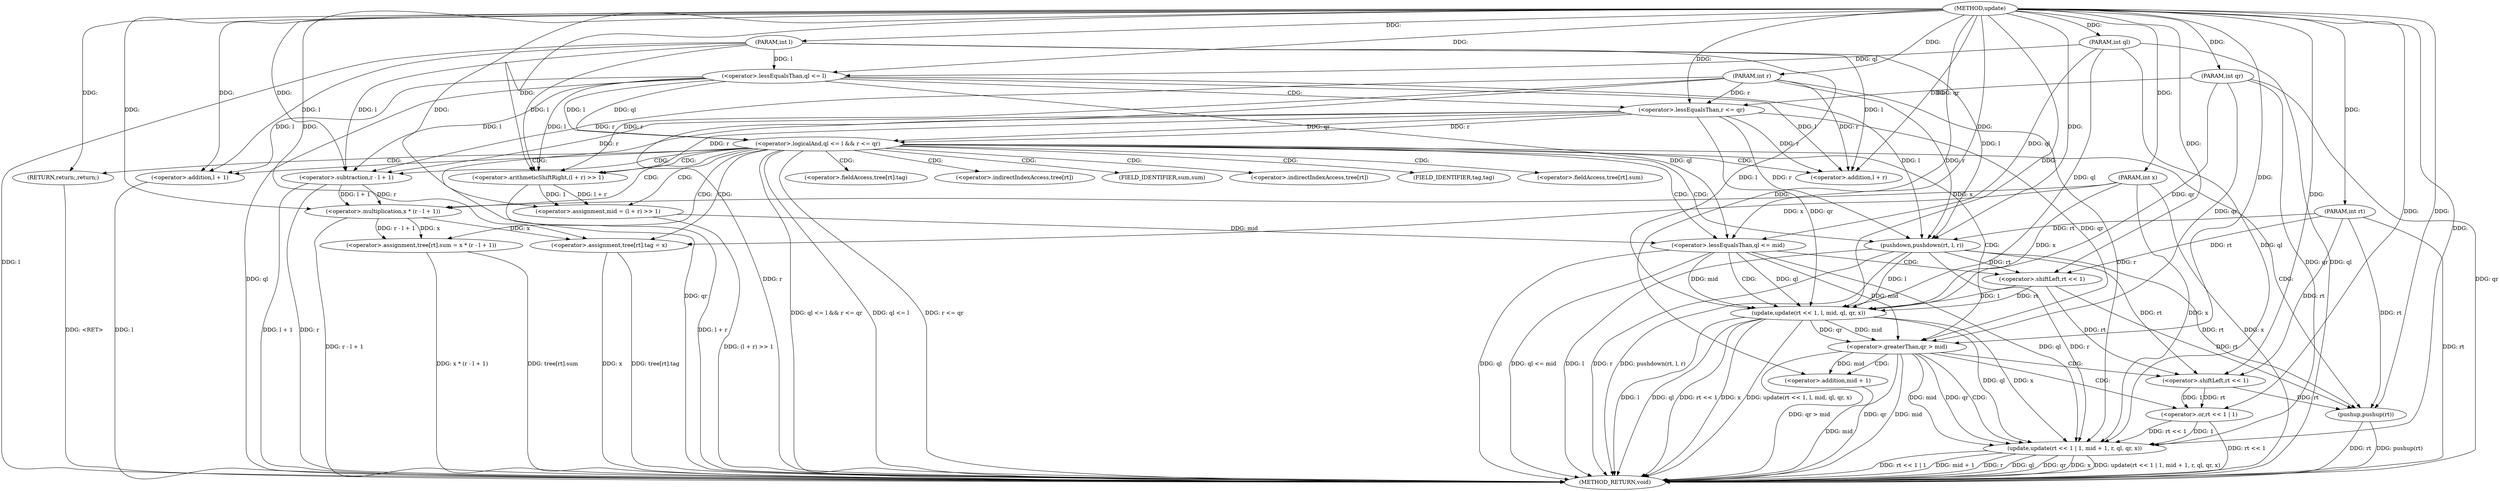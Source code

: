 digraph "update" {  
"1000294" [label = "(METHOD,update)" ]
"1000378" [label = "(METHOD_RETURN,void)" ]
"1000295" [label = "(PARAM,int rt)" ]
"1000296" [label = "(PARAM,int l)" ]
"1000297" [label = "(PARAM,int r)" ]
"1000298" [label = "(PARAM,int ql)" ]
"1000299" [label = "(PARAM,int qr)" ]
"1000300" [label = "(PARAM,int x)" ]
"1000333" [label = "(<operator>.assignment,mid = (l + r) >> 1)" ]
"1000340" [label = "(pushdown,pushdown(rt, l, r))" ]
"1000376" [label = "(pushup,pushup(rt))" ]
"1000303" [label = "(<operator>.logicalAnd,ql <= l && r <= qr)" ]
"1000345" [label = "(<operator>.lessEqualsThan,ql <= mid)" ]
"1000359" [label = "(<operator>.greaterThan,qr > mid)" ]
"1000311" [label = "(<operator>.assignment,tree[rt].sum = x * (r - l + 1))" ]
"1000324" [label = "(<operator>.assignment,tree[rt].tag = x)" ]
"1000331" [label = "(RETURN,return;,return;)" ]
"1000335" [label = "(<operator>.arithmeticShiftRight,(l + r) >> 1)" ]
"1000349" [label = "(update,update(rt << 1, l, mid, ql, qr, x))" ]
"1000363" [label = "(update,update(rt << 1 | 1, mid + 1, r, ql, qr, x))" ]
"1000304" [label = "(<operator>.lessEqualsThan,ql <= l)" ]
"1000307" [label = "(<operator>.lessEqualsThan,r <= qr)" ]
"1000336" [label = "(<operator>.addition,l + r)" ]
"1000317" [label = "(<operator>.multiplication,x * (r - l + 1))" ]
"1000350" [label = "(<operator>.shiftLeft,rt << 1)" ]
"1000364" [label = "(<operator>.or,rt << 1 | 1)" ]
"1000369" [label = "(<operator>.addition,mid + 1)" ]
"1000319" [label = "(<operator>.subtraction,r - l + 1)" ]
"1000365" [label = "(<operator>.shiftLeft,rt << 1)" ]
"1000321" [label = "(<operator>.addition,l + 1)" ]
"1000312" [label = "(<operator>.fieldAccess,tree[rt].sum)" ]
"1000325" [label = "(<operator>.fieldAccess,tree[rt].tag)" ]
"1000313" [label = "(<operator>.indirectIndexAccess,tree[rt])" ]
"1000316" [label = "(FIELD_IDENTIFIER,sum,sum)" ]
"1000326" [label = "(<operator>.indirectIndexAccess,tree[rt])" ]
"1000329" [label = "(FIELD_IDENTIFIER,tag,tag)" ]
  "1000331" -> "1000378"  [ label = "DDG: <RET>"] 
  "1000295" -> "1000378"  [ label = "DDG: rt"] 
  "1000296" -> "1000378"  [ label = "DDG: l"] 
  "1000297" -> "1000378"  [ label = "DDG: r"] 
  "1000298" -> "1000378"  [ label = "DDG: ql"] 
  "1000299" -> "1000378"  [ label = "DDG: qr"] 
  "1000300" -> "1000378"  [ label = "DDG: x"] 
  "1000304" -> "1000378"  [ label = "DDG: ql"] 
  "1000303" -> "1000378"  [ label = "DDG: ql <= l"] 
  "1000307" -> "1000378"  [ label = "DDG: qr"] 
  "1000303" -> "1000378"  [ label = "DDG: r <= qr"] 
  "1000303" -> "1000378"  [ label = "DDG: ql <= l && r <= qr"] 
  "1000335" -> "1000378"  [ label = "DDG: l + r"] 
  "1000333" -> "1000378"  [ label = "DDG: (l + r) >> 1"] 
  "1000340" -> "1000378"  [ label = "DDG: l"] 
  "1000340" -> "1000378"  [ label = "DDG: r"] 
  "1000340" -> "1000378"  [ label = "DDG: pushdown(rt, l, r)"] 
  "1000345" -> "1000378"  [ label = "DDG: ql"] 
  "1000345" -> "1000378"  [ label = "DDG: ql <= mid"] 
  "1000349" -> "1000378"  [ label = "DDG: rt << 1"] 
  "1000349" -> "1000378"  [ label = "DDG: l"] 
  "1000349" -> "1000378"  [ label = "DDG: ql"] 
  "1000349" -> "1000378"  [ label = "DDG: x"] 
  "1000349" -> "1000378"  [ label = "DDG: update(rt << 1, l, mid, ql, qr, x)"] 
  "1000359" -> "1000378"  [ label = "DDG: qr"] 
  "1000359" -> "1000378"  [ label = "DDG: mid"] 
  "1000359" -> "1000378"  [ label = "DDG: qr > mid"] 
  "1000364" -> "1000378"  [ label = "DDG: rt << 1"] 
  "1000363" -> "1000378"  [ label = "DDG: rt << 1 | 1"] 
  "1000369" -> "1000378"  [ label = "DDG: mid"] 
  "1000363" -> "1000378"  [ label = "DDG: mid + 1"] 
  "1000363" -> "1000378"  [ label = "DDG: r"] 
  "1000363" -> "1000378"  [ label = "DDG: ql"] 
  "1000363" -> "1000378"  [ label = "DDG: qr"] 
  "1000363" -> "1000378"  [ label = "DDG: x"] 
  "1000363" -> "1000378"  [ label = "DDG: update(rt << 1 | 1, mid + 1, r, ql, qr, x)"] 
  "1000376" -> "1000378"  [ label = "DDG: rt"] 
  "1000376" -> "1000378"  [ label = "DDG: pushup(rt)"] 
  "1000311" -> "1000378"  [ label = "DDG: tree[rt].sum"] 
  "1000319" -> "1000378"  [ label = "DDG: r"] 
  "1000321" -> "1000378"  [ label = "DDG: l"] 
  "1000319" -> "1000378"  [ label = "DDG: l + 1"] 
  "1000317" -> "1000378"  [ label = "DDG: r - l + 1"] 
  "1000311" -> "1000378"  [ label = "DDG: x * (r - l + 1)"] 
  "1000324" -> "1000378"  [ label = "DDG: tree[rt].tag"] 
  "1000324" -> "1000378"  [ label = "DDG: x"] 
  "1000294" -> "1000295"  [ label = "DDG: "] 
  "1000294" -> "1000296"  [ label = "DDG: "] 
  "1000294" -> "1000297"  [ label = "DDG: "] 
  "1000294" -> "1000298"  [ label = "DDG: "] 
  "1000294" -> "1000299"  [ label = "DDG: "] 
  "1000294" -> "1000300"  [ label = "DDG: "] 
  "1000335" -> "1000333"  [ label = "DDG: l + r"] 
  "1000335" -> "1000333"  [ label = "DDG: 1"] 
  "1000294" -> "1000333"  [ label = "DDG: "] 
  "1000295" -> "1000340"  [ label = "DDG: rt"] 
  "1000294" -> "1000340"  [ label = "DDG: "] 
  "1000296" -> "1000340"  [ label = "DDG: l"] 
  "1000304" -> "1000340"  [ label = "DDG: l"] 
  "1000297" -> "1000340"  [ label = "DDG: r"] 
  "1000307" -> "1000340"  [ label = "DDG: r"] 
  "1000340" -> "1000376"  [ label = "DDG: rt"] 
  "1000350" -> "1000376"  [ label = "DDG: rt"] 
  "1000365" -> "1000376"  [ label = "DDG: rt"] 
  "1000295" -> "1000376"  [ label = "DDG: rt"] 
  "1000294" -> "1000376"  [ label = "DDG: "] 
  "1000304" -> "1000303"  [ label = "DDG: ql"] 
  "1000304" -> "1000303"  [ label = "DDG: l"] 
  "1000307" -> "1000303"  [ label = "DDG: qr"] 
  "1000307" -> "1000303"  [ label = "DDG: r"] 
  "1000317" -> "1000311"  [ label = "DDG: x"] 
  "1000317" -> "1000311"  [ label = "DDG: r - l + 1"] 
  "1000317" -> "1000324"  [ label = "DDG: x"] 
  "1000300" -> "1000324"  [ label = "DDG: x"] 
  "1000294" -> "1000324"  [ label = "DDG: "] 
  "1000294" -> "1000331"  [ label = "DDG: "] 
  "1000304" -> "1000335"  [ label = "DDG: l"] 
  "1000296" -> "1000335"  [ label = "DDG: l"] 
  "1000294" -> "1000335"  [ label = "DDG: "] 
  "1000307" -> "1000335"  [ label = "DDG: r"] 
  "1000297" -> "1000335"  [ label = "DDG: r"] 
  "1000304" -> "1000345"  [ label = "DDG: ql"] 
  "1000298" -> "1000345"  [ label = "DDG: ql"] 
  "1000294" -> "1000345"  [ label = "DDG: "] 
  "1000333" -> "1000345"  [ label = "DDG: mid"] 
  "1000307" -> "1000359"  [ label = "DDG: qr"] 
  "1000349" -> "1000359"  [ label = "DDG: qr"] 
  "1000299" -> "1000359"  [ label = "DDG: qr"] 
  "1000294" -> "1000359"  [ label = "DDG: "] 
  "1000345" -> "1000359"  [ label = "DDG: mid"] 
  "1000349" -> "1000359"  [ label = "DDG: mid"] 
  "1000298" -> "1000304"  [ label = "DDG: ql"] 
  "1000294" -> "1000304"  [ label = "DDG: "] 
  "1000296" -> "1000304"  [ label = "DDG: l"] 
  "1000297" -> "1000307"  [ label = "DDG: r"] 
  "1000294" -> "1000307"  [ label = "DDG: "] 
  "1000299" -> "1000307"  [ label = "DDG: qr"] 
  "1000304" -> "1000336"  [ label = "DDG: l"] 
  "1000296" -> "1000336"  [ label = "DDG: l"] 
  "1000294" -> "1000336"  [ label = "DDG: "] 
  "1000307" -> "1000336"  [ label = "DDG: r"] 
  "1000297" -> "1000336"  [ label = "DDG: r"] 
  "1000350" -> "1000349"  [ label = "DDG: 1"] 
  "1000350" -> "1000349"  [ label = "DDG: rt"] 
  "1000307" -> "1000349"  [ label = "DDG: qr"] 
  "1000299" -> "1000349"  [ label = "DDG: qr"] 
  "1000294" -> "1000349"  [ label = "DDG: "] 
  "1000345" -> "1000349"  [ label = "DDG: ql"] 
  "1000298" -> "1000349"  [ label = "DDG: ql"] 
  "1000345" -> "1000349"  [ label = "DDG: mid"] 
  "1000340" -> "1000349"  [ label = "DDG: l"] 
  "1000296" -> "1000349"  [ label = "DDG: l"] 
  "1000300" -> "1000349"  [ label = "DDG: x"] 
  "1000364" -> "1000363"  [ label = "DDG: 1"] 
  "1000364" -> "1000363"  [ label = "DDG: rt << 1"] 
  "1000340" -> "1000363"  [ label = "DDG: r"] 
  "1000297" -> "1000363"  [ label = "DDG: r"] 
  "1000294" -> "1000363"  [ label = "DDG: "] 
  "1000359" -> "1000363"  [ label = "DDG: mid"] 
  "1000345" -> "1000363"  [ label = "DDG: ql"] 
  "1000349" -> "1000363"  [ label = "DDG: ql"] 
  "1000298" -> "1000363"  [ label = "DDG: ql"] 
  "1000349" -> "1000363"  [ label = "DDG: x"] 
  "1000300" -> "1000363"  [ label = "DDG: x"] 
  "1000359" -> "1000363"  [ label = "DDG: qr"] 
  "1000299" -> "1000363"  [ label = "DDG: qr"] 
  "1000300" -> "1000317"  [ label = "DDG: x"] 
  "1000294" -> "1000317"  [ label = "DDG: "] 
  "1000319" -> "1000317"  [ label = "DDG: r"] 
  "1000319" -> "1000317"  [ label = "DDG: l + 1"] 
  "1000340" -> "1000350"  [ label = "DDG: rt"] 
  "1000295" -> "1000350"  [ label = "DDG: rt"] 
  "1000294" -> "1000350"  [ label = "DDG: "] 
  "1000365" -> "1000364"  [ label = "DDG: 1"] 
  "1000365" -> "1000364"  [ label = "DDG: rt"] 
  "1000294" -> "1000364"  [ label = "DDG: "] 
  "1000359" -> "1000369"  [ label = "DDG: mid"] 
  "1000294" -> "1000369"  [ label = "DDG: "] 
  "1000307" -> "1000319"  [ label = "DDG: r"] 
  "1000297" -> "1000319"  [ label = "DDG: r"] 
  "1000294" -> "1000319"  [ label = "DDG: "] 
  "1000304" -> "1000319"  [ label = "DDG: l"] 
  "1000296" -> "1000319"  [ label = "DDG: l"] 
  "1000340" -> "1000365"  [ label = "DDG: rt"] 
  "1000350" -> "1000365"  [ label = "DDG: rt"] 
  "1000295" -> "1000365"  [ label = "DDG: rt"] 
  "1000294" -> "1000365"  [ label = "DDG: "] 
  "1000304" -> "1000321"  [ label = "DDG: l"] 
  "1000296" -> "1000321"  [ label = "DDG: l"] 
  "1000294" -> "1000321"  [ label = "DDG: "] 
  "1000303" -> "1000333"  [ label = "CDG: "] 
  "1000303" -> "1000340"  [ label = "CDG: "] 
  "1000303" -> "1000312"  [ label = "CDG: "] 
  "1000303" -> "1000359"  [ label = "CDG: "] 
  "1000303" -> "1000324"  [ label = "CDG: "] 
  "1000303" -> "1000345"  [ label = "CDG: "] 
  "1000303" -> "1000321"  [ label = "CDG: "] 
  "1000303" -> "1000313"  [ label = "CDG: "] 
  "1000303" -> "1000326"  [ label = "CDG: "] 
  "1000303" -> "1000335"  [ label = "CDG: "] 
  "1000303" -> "1000319"  [ label = "CDG: "] 
  "1000303" -> "1000316"  [ label = "CDG: "] 
  "1000303" -> "1000336"  [ label = "CDG: "] 
  "1000303" -> "1000329"  [ label = "CDG: "] 
  "1000303" -> "1000331"  [ label = "CDG: "] 
  "1000303" -> "1000376"  [ label = "CDG: "] 
  "1000303" -> "1000311"  [ label = "CDG: "] 
  "1000303" -> "1000325"  [ label = "CDG: "] 
  "1000303" -> "1000317"  [ label = "CDG: "] 
  "1000345" -> "1000350"  [ label = "CDG: "] 
  "1000345" -> "1000349"  [ label = "CDG: "] 
  "1000359" -> "1000365"  [ label = "CDG: "] 
  "1000359" -> "1000363"  [ label = "CDG: "] 
  "1000359" -> "1000369"  [ label = "CDG: "] 
  "1000359" -> "1000364"  [ label = "CDG: "] 
  "1000304" -> "1000307"  [ label = "CDG: "] 
}
